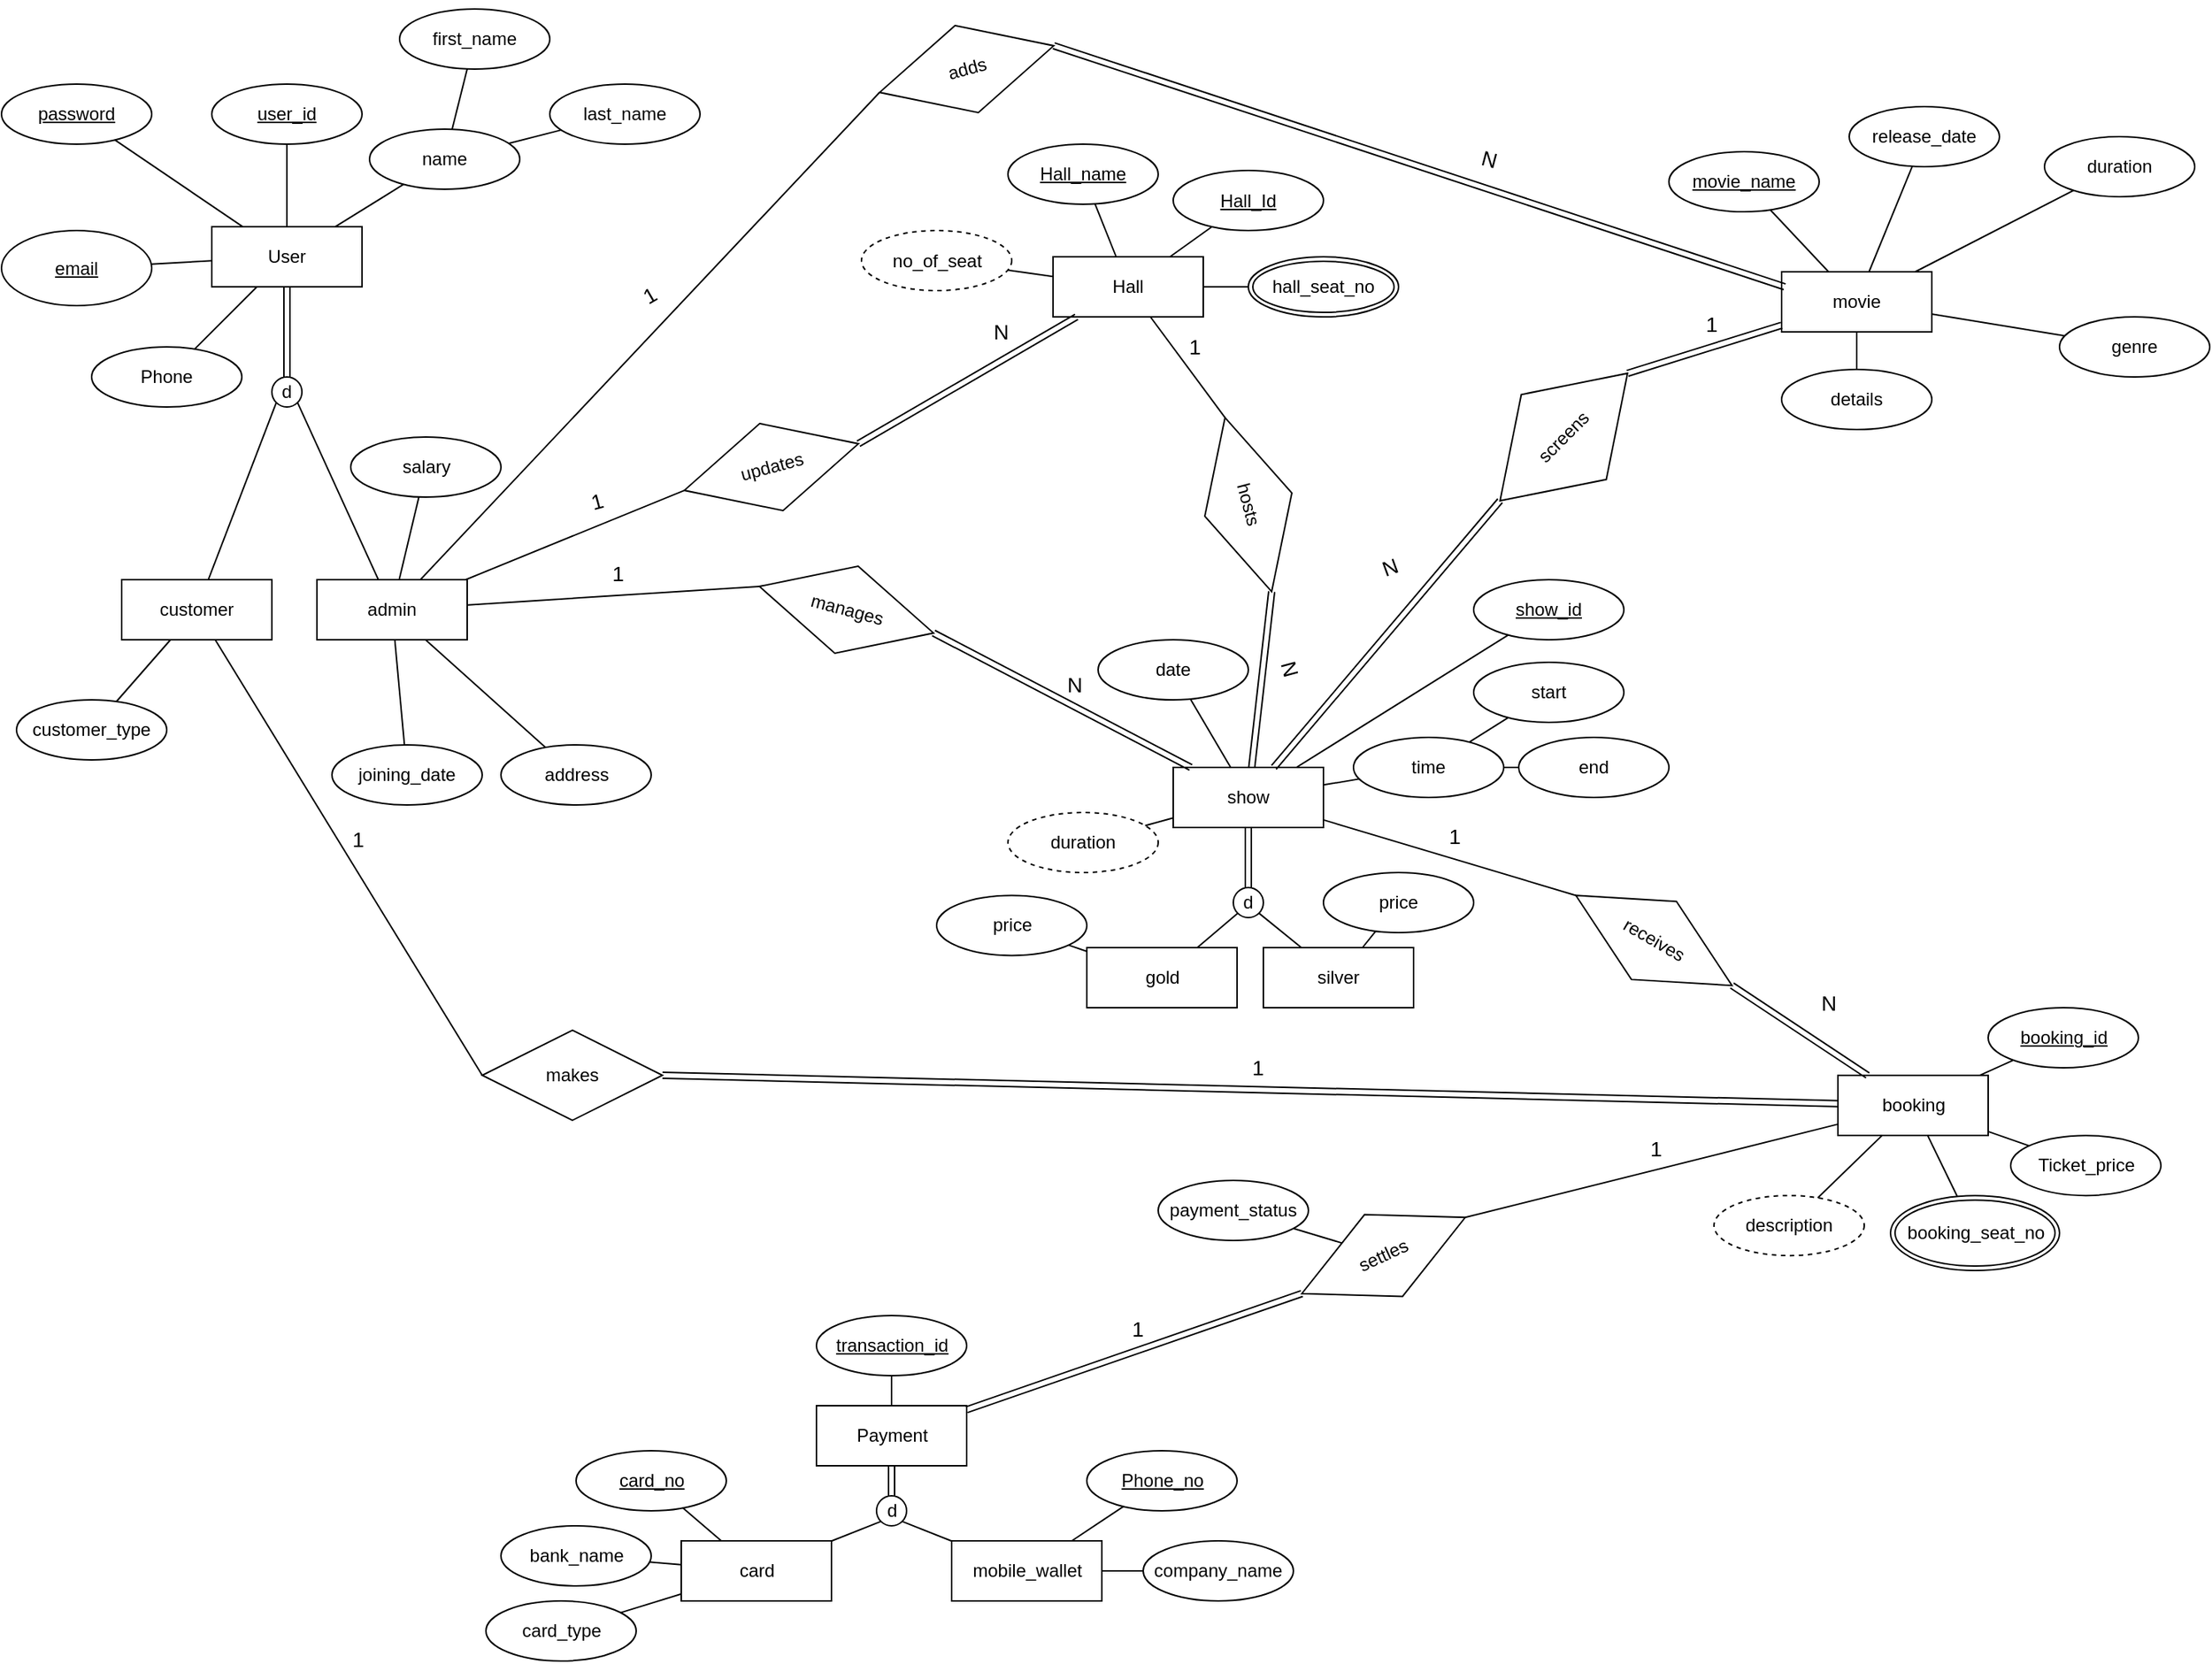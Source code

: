 <mxfile version="28.1.1">
  <diagram name="Page-1" id="II4_IXH8eUJkxMQNZ-H2">
    <mxGraphModel grid="1" page="1" gridSize="10" guides="1" tooltips="1" connect="1" arrows="1" fold="1" pageScale="1" pageWidth="850" pageHeight="1100" math="0" shadow="0">
      <root>
        <mxCell id="0" />
        <mxCell id="1" parent="0" />
        <mxCell id="0v5BYgATbwjIjrOFxE2R-17" style="rounded=0;orthogonalLoop=1;jettySize=auto;html=1;elbow=vertical;endArrow=none;endFill=0;" edge="1" parent="1" source="0v5BYgATbwjIjrOFxE2R-5" target="0v5BYgATbwjIjrOFxE2R-8">
          <mxGeometry relative="1" as="geometry">
            <mxPoint x="260" y="309.96" as="sourcePoint" />
            <mxPoint x="240" y="159.96" as="targetPoint" />
          </mxGeometry>
        </mxCell>
        <mxCell id="0v5BYgATbwjIjrOFxE2R-5" value="User" style="whiteSpace=wrap;html=1;align=center;" vertex="1" parent="1">
          <mxGeometry x="160" y="294.96" width="100" height="40" as="geometry" />
        </mxCell>
        <mxCell id="0v5BYgATbwjIjrOFxE2R-8" value="user_id" style="ellipse;whiteSpace=wrap;html=1;align=center;fontStyle=4;" vertex="1" parent="1">
          <mxGeometry x="160" y="199.96" width="100" height="40" as="geometry" />
        </mxCell>
        <mxCell id="0v5BYgATbwjIjrOFxE2R-9" value="name" style="ellipse;whiteSpace=wrap;html=1;align=center;" vertex="1" parent="1">
          <mxGeometry x="265" y="229.96" width="100" height="40" as="geometry" />
        </mxCell>
        <mxCell id="0v5BYgATbwjIjrOFxE2R-10" value="first_name" style="ellipse;whiteSpace=wrap;html=1;align=center;" vertex="1" parent="1">
          <mxGeometry x="285" y="149.96" width="100" height="40" as="geometry" />
        </mxCell>
        <mxCell id="0v5BYgATbwjIjrOFxE2R-12" value="last_name" style="ellipse;whiteSpace=wrap;html=1;align=center;" vertex="1" parent="1">
          <mxGeometry x="385" y="199.96" width="100" height="40" as="geometry" />
        </mxCell>
        <mxCell id="0v5BYgATbwjIjrOFxE2R-14" value="Phone" style="ellipse;whiteSpace=wrap;html=1;align=center;" vertex="1" parent="1">
          <mxGeometry x="80" y="375" width="100" height="40" as="geometry" />
        </mxCell>
        <mxCell id="0v5BYgATbwjIjrOFxE2R-15" value="password" style="ellipse;whiteSpace=wrap;html=1;align=center;fontStyle=4;" vertex="1" parent="1">
          <mxGeometry x="20" y="199.96" width="100" height="40" as="geometry" />
        </mxCell>
        <mxCell id="0v5BYgATbwjIjrOFxE2R-16" value="email" style="ellipse;whiteSpace=wrap;html=1;align=center;fontStyle=4;" vertex="1" parent="1">
          <mxGeometry x="20" y="297.5" width="100" height="50" as="geometry" />
        </mxCell>
        <mxCell id="0v5BYgATbwjIjrOFxE2R-21" style="rounded=0;orthogonalLoop=1;jettySize=auto;html=1;elbow=vertical;endArrow=none;endFill=0;" edge="1" parent="1" source="0v5BYgATbwjIjrOFxE2R-14" target="0v5BYgATbwjIjrOFxE2R-5">
          <mxGeometry relative="1" as="geometry">
            <mxPoint x="392" y="640" as="sourcePoint" />
            <mxPoint x="340" y="520" as="targetPoint" />
          </mxGeometry>
        </mxCell>
        <mxCell id="0v5BYgATbwjIjrOFxE2R-22" style="rounded=0;orthogonalLoop=1;jettySize=auto;html=1;elbow=vertical;endArrow=none;endFill=0;" edge="1" parent="1" source="0v5BYgATbwjIjrOFxE2R-5" target="0v5BYgATbwjIjrOFxE2R-9">
          <mxGeometry relative="1" as="geometry">
            <mxPoint x="270" y="319.96" as="sourcePoint" />
            <mxPoint x="218" y="199.96" as="targetPoint" />
          </mxGeometry>
        </mxCell>
        <mxCell id="0v5BYgATbwjIjrOFxE2R-24" style="rounded=0;orthogonalLoop=1;jettySize=auto;html=1;elbow=vertical;endArrow=none;endFill=0;" edge="1" parent="1" source="0v5BYgATbwjIjrOFxE2R-9" target="0v5BYgATbwjIjrOFxE2R-10">
          <mxGeometry relative="1" as="geometry">
            <mxPoint x="224" y="289.96" as="sourcePoint" />
            <mxPoint x="221" y="249.96" as="targetPoint" />
          </mxGeometry>
        </mxCell>
        <mxCell id="0v5BYgATbwjIjrOFxE2R-25" style="rounded=0;orthogonalLoop=1;jettySize=auto;html=1;elbow=vertical;endArrow=none;endFill=0;" edge="1" parent="1" source="0v5BYgATbwjIjrOFxE2R-9" target="0v5BYgATbwjIjrOFxE2R-12">
          <mxGeometry relative="1" as="geometry">
            <mxPoint x="370" y="249.96" as="sourcePoint" />
            <mxPoint x="358" y="179.96" as="targetPoint" />
          </mxGeometry>
        </mxCell>
        <mxCell id="0v5BYgATbwjIjrOFxE2R-26" style="rounded=0;orthogonalLoop=1;jettySize=auto;html=1;elbow=vertical;endArrow=none;endFill=0;" edge="1" parent="1" source="0v5BYgATbwjIjrOFxE2R-5" target="0v5BYgATbwjIjrOFxE2R-15">
          <mxGeometry relative="1" as="geometry">
            <mxPoint x="224" y="289.96" as="sourcePoint" />
            <mxPoint x="221" y="249.96" as="targetPoint" />
          </mxGeometry>
        </mxCell>
        <mxCell id="0v5BYgATbwjIjrOFxE2R-27" style="rounded=0;orthogonalLoop=1;jettySize=auto;html=1;elbow=vertical;endArrow=none;endFill=0;" edge="1" parent="1" source="0v5BYgATbwjIjrOFxE2R-5" target="0v5BYgATbwjIjrOFxE2R-16">
          <mxGeometry relative="1" as="geometry">
            <mxPoint x="193" y="289.96" as="sourcePoint" />
            <mxPoint x="100" y="314.96" as="targetPoint" />
          </mxGeometry>
        </mxCell>
        <mxCell id="0v5BYgATbwjIjrOFxE2R-28" value="" style="shape=link;html=1;rounded=0;" edge="1" parent="1" source="0v5BYgATbwjIjrOFxE2R-5" target="0v5BYgATbwjIjrOFxE2R-30">
          <mxGeometry width="100" relative="1" as="geometry">
            <mxPoint x="370" y="630" as="sourcePoint" />
            <mxPoint x="245" y="570" as="targetPoint" />
          </mxGeometry>
        </mxCell>
        <mxCell id="0v5BYgATbwjIjrOFxE2R-30" value="d" style="ellipse;whiteSpace=wrap;html=1;aspect=fixed;" vertex="1" parent="1">
          <mxGeometry x="200" y="395" width="20" height="20" as="geometry" />
        </mxCell>
        <mxCell id="0v5BYgATbwjIjrOFxE2R-31" value="admin" style="whiteSpace=wrap;html=1;align=center;" vertex="1" parent="1">
          <mxGeometry x="230" y="530" width="100" height="40" as="geometry" />
        </mxCell>
        <mxCell id="0v5BYgATbwjIjrOFxE2R-32" value="customer" style="whiteSpace=wrap;html=1;align=center;" vertex="1" parent="1">
          <mxGeometry x="100" y="530" width="100" height="40" as="geometry" />
        </mxCell>
        <mxCell id="0v5BYgATbwjIjrOFxE2R-37" style="rounded=0;orthogonalLoop=1;jettySize=auto;html=1;elbow=vertical;endArrow=none;endFill=0;entryX=0;entryY=1;entryDx=0;entryDy=0;" edge="1" parent="1" source="0v5BYgATbwjIjrOFxE2R-32" target="0v5BYgATbwjIjrOFxE2R-30">
          <mxGeometry relative="1" as="geometry">
            <mxPoint x="260.5" y="445" as="sourcePoint" />
            <mxPoint x="202.5" y="445" as="targetPoint" />
          </mxGeometry>
        </mxCell>
        <mxCell id="0v5BYgATbwjIjrOFxE2R-40" style="rounded=0;orthogonalLoop=1;jettySize=auto;html=1;elbow=vertical;endArrow=none;endFill=0;exitX=1;exitY=1;exitDx=0;exitDy=0;" edge="1" parent="1" source="0v5BYgATbwjIjrOFxE2R-30" target="0v5BYgATbwjIjrOFxE2R-31">
          <mxGeometry relative="1" as="geometry">
            <mxPoint x="360.5" y="304" as="sourcePoint" />
            <mxPoint x="395.5" y="296" as="targetPoint" />
          </mxGeometry>
        </mxCell>
        <mxCell id="0v5BYgATbwjIjrOFxE2R-50" style="rounded=0;orthogonalLoop=1;jettySize=auto;html=1;elbow=vertical;endArrow=none;endFill=0;" edge="1" parent="1" source="0v5BYgATbwjIjrOFxE2R-98" target="0v5BYgATbwjIjrOFxE2R-31">
          <mxGeometry relative="1" as="geometry">
            <mxPoint x="272.529" y="669.995" as="sourcePoint" />
            <mxPoint x="196.775" y="805.22" as="targetPoint" />
          </mxGeometry>
        </mxCell>
        <mxCell id="0v5BYgATbwjIjrOFxE2R-88" value="Hall" style="whiteSpace=wrap;html=1;align=center;" vertex="1" parent="1">
          <mxGeometry x="720" y="315" width="100" height="40" as="geometry" />
        </mxCell>
        <mxCell id="0v5BYgATbwjIjrOFxE2R-90" value="Hall_name" style="ellipse;whiteSpace=wrap;html=1;align=center;fontStyle=4;" vertex="1" parent="1">
          <mxGeometry x="690" y="239.96" width="100" height="40" as="geometry" />
        </mxCell>
        <mxCell id="0v5BYgATbwjIjrOFxE2R-94" style="rounded=0;orthogonalLoop=1;jettySize=auto;html=1;elbow=vertical;endArrow=none;endFill=0;" edge="1" parent="1" source="0v5BYgATbwjIjrOFxE2R-90" target="0v5BYgATbwjIjrOFxE2R-88">
          <mxGeometry relative="1" as="geometry">
            <mxPoint x="628.5" y="312" as="sourcePoint" />
            <mxPoint x="692.5" y="355" as="targetPoint" />
          </mxGeometry>
        </mxCell>
        <mxCell id="0v5BYgATbwjIjrOFxE2R-95" style="rounded=0;orthogonalLoop=1;jettySize=auto;html=1;elbow=vertical;endArrow=none;endFill=0;" edge="1" parent="1" source="AqsdqbYmz81iWgaVVn4U-1" target="0v5BYgATbwjIjrOFxE2R-88">
          <mxGeometry relative="1" as="geometry">
            <mxPoint x="683.579" y="314.805" as="sourcePoint" />
            <mxPoint x="692.5" y="355" as="targetPoint" />
          </mxGeometry>
        </mxCell>
        <mxCell id="0v5BYgATbwjIjrOFxE2R-98" value="salary" style="ellipse;whiteSpace=wrap;html=1;align=center;" vertex="1" parent="1">
          <mxGeometry x="252.5" y="435" width="100" height="40" as="geometry" />
        </mxCell>
        <mxCell id="0v5BYgATbwjIjrOFxE2R-101" value="address" style="ellipse;whiteSpace=wrap;html=1;align=center;" vertex="1" parent="1">
          <mxGeometry x="352.5" y="640" width="100" height="40" as="geometry" />
        </mxCell>
        <mxCell id="0v5BYgATbwjIjrOFxE2R-102" style="rounded=0;orthogonalLoop=1;jettySize=auto;html=1;elbow=vertical;endArrow=none;endFill=0;" edge="1" parent="1" source="0v5BYgATbwjIjrOFxE2R-101" target="0v5BYgATbwjIjrOFxE2R-31">
          <mxGeometry relative="1" as="geometry">
            <mxPoint x="329" y="706.22" as="sourcePoint" />
            <mxPoint x="315" y="711.22" as="targetPoint" />
          </mxGeometry>
        </mxCell>
        <mxCell id="0v5BYgATbwjIjrOFxE2R-103" value="joining_date" style="ellipse;whiteSpace=wrap;html=1;align=center;" vertex="1" parent="1">
          <mxGeometry x="240" y="640" width="100" height="40" as="geometry" />
        </mxCell>
        <mxCell id="0v5BYgATbwjIjrOFxE2R-104" style="rounded=0;orthogonalLoop=1;jettySize=auto;html=1;elbow=vertical;endArrow=none;endFill=0;" edge="1" parent="1" source="0v5BYgATbwjIjrOFxE2R-103" target="0v5BYgATbwjIjrOFxE2R-31">
          <mxGeometry relative="1" as="geometry">
            <mxPoint x="347" y="745.22" as="sourcePoint" />
            <mxPoint x="315" y="737.22" as="targetPoint" />
          </mxGeometry>
        </mxCell>
        <mxCell id="QvK3bpYZLEqpwQSzRRga-1" value="movie" style="whiteSpace=wrap;html=1;align=center;" vertex="1" parent="1">
          <mxGeometry x="1205" y="325" width="100" height="40" as="geometry" />
        </mxCell>
        <mxCell id="QvK3bpYZLEqpwQSzRRga-3" value="movie_name" style="ellipse;whiteSpace=wrap;html=1;align=center;fontStyle=4;" vertex="1" parent="1">
          <mxGeometry x="1130" y="245" width="100" height="40" as="geometry" />
        </mxCell>
        <mxCell id="QvK3bpYZLEqpwQSzRRga-4" value="genre" style="ellipse;whiteSpace=wrap;html=1;align=center;" vertex="1" parent="1">
          <mxGeometry x="1390" y="355" width="100" height="40" as="geometry" />
        </mxCell>
        <mxCell id="QvK3bpYZLEqpwQSzRRga-5" value="release_date" style="ellipse;whiteSpace=wrap;html=1;align=center;" vertex="1" parent="1">
          <mxGeometry x="1250" y="215" width="100" height="40" as="geometry" />
        </mxCell>
        <mxCell id="QvK3bpYZLEqpwQSzRRga-6" value="details" style="ellipse;whiteSpace=wrap;html=1;align=center;" vertex="1" parent="1">
          <mxGeometry x="1205" y="390" width="100" height="40" as="geometry" />
        </mxCell>
        <mxCell id="QvK3bpYZLEqpwQSzRRga-7" value="duration" style="ellipse;whiteSpace=wrap;html=1;align=center;" vertex="1" parent="1">
          <mxGeometry x="1380" y="235" width="100" height="40" as="geometry" />
        </mxCell>
        <mxCell id="QvK3bpYZLEqpwQSzRRga-8" style="rounded=0;orthogonalLoop=1;jettySize=auto;html=1;elbow=vertical;endArrow=none;endFill=0;" edge="1" parent="1" source="QvK3bpYZLEqpwQSzRRga-5" target="QvK3bpYZLEqpwQSzRRga-1">
          <mxGeometry relative="1" as="geometry">
            <mxPoint x="1419" y="39" as="sourcePoint" />
            <mxPoint x="1463" y="15" as="targetPoint" />
          </mxGeometry>
        </mxCell>
        <mxCell id="QvK3bpYZLEqpwQSzRRga-9" style="rounded=0;orthogonalLoop=1;jettySize=auto;html=1;elbow=vertical;endArrow=none;endFill=0;" edge="1" parent="1" source="QvK3bpYZLEqpwQSzRRga-7" target="QvK3bpYZLEqpwQSzRRga-1">
          <mxGeometry relative="1" as="geometry">
            <mxPoint x="1310" y="265" as="sourcePoint" />
            <mxPoint x="1310" y="325" as="targetPoint" />
          </mxGeometry>
        </mxCell>
        <mxCell id="QvK3bpYZLEqpwQSzRRga-10" style="rounded=0;orthogonalLoop=1;jettySize=auto;html=1;elbow=vertical;endArrow=none;endFill=0;" edge="1" parent="1" source="QvK3bpYZLEqpwQSzRRga-3" target="QvK3bpYZLEqpwQSzRRga-1">
          <mxGeometry relative="1" as="geometry">
            <mxPoint x="1310" y="265" as="sourcePoint" />
            <mxPoint x="1300" y="325" as="targetPoint" />
          </mxGeometry>
        </mxCell>
        <mxCell id="QvK3bpYZLEqpwQSzRRga-11" style="rounded=0;orthogonalLoop=1;jettySize=auto;html=1;elbow=vertical;endArrow=none;endFill=0;" edge="1" parent="1" source="QvK3bpYZLEqpwQSzRRga-6" target="QvK3bpYZLEqpwQSzRRga-1">
          <mxGeometry relative="1" as="geometry">
            <mxPoint x="1310" y="265" as="sourcePoint" />
            <mxPoint x="1310" y="315" as="targetPoint" />
          </mxGeometry>
        </mxCell>
        <mxCell id="QvK3bpYZLEqpwQSzRRga-12" style="rounded=0;orthogonalLoop=1;jettySize=auto;html=1;elbow=vertical;endArrow=none;endFill=0;" edge="1" parent="1" source="QvK3bpYZLEqpwQSzRRga-4" target="QvK3bpYZLEqpwQSzRRga-1">
          <mxGeometry relative="1" as="geometry">
            <mxPoint x="1310" y="265" as="sourcePoint" />
            <mxPoint x="1330" y="325" as="targetPoint" />
          </mxGeometry>
        </mxCell>
        <mxCell id="QvK3bpYZLEqpwQSzRRga-13" value="show" style="whiteSpace=wrap;html=1;align=center;" vertex="1" parent="1">
          <mxGeometry x="800" y="655" width="100" height="40" as="geometry" />
        </mxCell>
        <mxCell id="QvK3bpYZLEqpwQSzRRga-14" value="show_id" style="ellipse;whiteSpace=wrap;html=1;align=center;fontStyle=4;" vertex="1" parent="1">
          <mxGeometry x="1000" y="530" width="100" height="40" as="geometry" />
        </mxCell>
        <mxCell id="QvK3bpYZLEqpwQSzRRga-16" value="date" style="ellipse;whiteSpace=wrap;html=1;align=center;" vertex="1" parent="1">
          <mxGeometry x="750" y="570" width="100" height="40" as="geometry" />
        </mxCell>
        <mxCell id="QvK3bpYZLEqpwQSzRRga-17" value="time" style="ellipse;whiteSpace=wrap;html=1;align=center;" vertex="1" parent="1">
          <mxGeometry x="920" y="635" width="100" height="40" as="geometry" />
        </mxCell>
        <mxCell id="QvK3bpYZLEqpwQSzRRga-18" value="end" style="ellipse;whiteSpace=wrap;html=1;align=center;" vertex="1" parent="1">
          <mxGeometry x="1030" y="635" width="100" height="40" as="geometry" />
        </mxCell>
        <mxCell id="QvK3bpYZLEqpwQSzRRga-19" value="start" style="ellipse;whiteSpace=wrap;html=1;align=center;" vertex="1" parent="1">
          <mxGeometry x="1000" y="585" width="100" height="40" as="geometry" />
        </mxCell>
        <mxCell id="QvK3bpYZLEqpwQSzRRga-21" value="duration" style="ellipse;whiteSpace=wrap;html=1;align=center;dashed=1;" vertex="1" parent="1">
          <mxGeometry x="690" y="685" width="100" height="40" as="geometry" />
        </mxCell>
        <mxCell id="QvK3bpYZLEqpwQSzRRga-22" value="d" style="ellipse;whiteSpace=wrap;html=1;aspect=fixed;" vertex="1" parent="1">
          <mxGeometry x="840" y="735" width="20" height="20" as="geometry" />
        </mxCell>
        <mxCell id="QvK3bpYZLEqpwQSzRRga-23" value="" style="shape=link;html=1;rounded=0;width=4;" edge="1" parent="1" source="QvK3bpYZLEqpwQSzRRga-13" target="QvK3bpYZLEqpwQSzRRga-22">
          <mxGeometry width="100" relative="1" as="geometry">
            <mxPoint x="305" y="315" as="sourcePoint" />
            <mxPoint x="305" y="365" as="targetPoint" />
          </mxGeometry>
        </mxCell>
        <mxCell id="QvK3bpYZLEqpwQSzRRga-24" value="gold" style="whiteSpace=wrap;html=1;align=center;" vertex="1" parent="1">
          <mxGeometry x="742.5" y="775" width="100" height="40" as="geometry" />
        </mxCell>
        <mxCell id="QvK3bpYZLEqpwQSzRRga-25" value="silver" style="whiteSpace=wrap;html=1;align=center;" vertex="1" parent="1">
          <mxGeometry x="860" y="775" width="100" height="40" as="geometry" />
        </mxCell>
        <mxCell id="QvK3bpYZLEqpwQSzRRga-26" style="rounded=0;orthogonalLoop=1;jettySize=auto;html=1;elbow=vertical;endArrow=none;endFill=0;" edge="1" parent="1" source="QvK3bpYZLEqpwQSzRRga-13" target="QvK3bpYZLEqpwQSzRRga-14">
          <mxGeometry relative="1" as="geometry">
            <mxPoint x="1400" y="355" as="sourcePoint" />
            <mxPoint x="1400" y="410" as="targetPoint" />
          </mxGeometry>
        </mxCell>
        <mxCell id="QvK3bpYZLEqpwQSzRRga-27" style="rounded=0;orthogonalLoop=1;jettySize=auto;html=1;elbow=vertical;endArrow=none;endFill=0;" edge="1" parent="1" source="QvK3bpYZLEqpwQSzRRga-13" target="QvK3bpYZLEqpwQSzRRga-21">
          <mxGeometry relative="1" as="geometry">
            <mxPoint x="840" y="675" as="sourcePoint" />
            <mxPoint x="793" y="633" as="targetPoint" />
          </mxGeometry>
        </mxCell>
        <mxCell id="QvK3bpYZLEqpwQSzRRga-28" style="rounded=0;orthogonalLoop=1;jettySize=auto;html=1;elbow=vertical;endArrow=none;endFill=0;" edge="1" parent="1" source="QvK3bpYZLEqpwQSzRRga-13" target="QvK3bpYZLEqpwQSzRRga-16">
          <mxGeometry relative="1" as="geometry">
            <mxPoint x="810" y="685" as="sourcePoint" />
            <mxPoint x="760" y="685" as="targetPoint" />
          </mxGeometry>
        </mxCell>
        <mxCell id="QvK3bpYZLEqpwQSzRRga-29" style="rounded=0;orthogonalLoop=1;jettySize=auto;html=1;elbow=vertical;endArrow=none;endFill=0;" edge="1" parent="1" source="QvK3bpYZLEqpwQSzRRga-13" target="QvK3bpYZLEqpwQSzRRga-17">
          <mxGeometry relative="1" as="geometry">
            <mxPoint x="850" y="675" as="sourcePoint" />
            <mxPoint x="760" y="685" as="targetPoint" />
          </mxGeometry>
        </mxCell>
        <mxCell id="QvK3bpYZLEqpwQSzRRga-30" style="rounded=0;orthogonalLoop=1;jettySize=auto;html=1;elbow=vertical;endArrow=none;endFill=0;" edge="1" parent="1" source="QvK3bpYZLEqpwQSzRRga-17" target="QvK3bpYZLEqpwQSzRRga-19">
          <mxGeometry relative="1" as="geometry">
            <mxPoint x="990" y="625" as="sourcePoint" />
            <mxPoint x="972" y="648" as="targetPoint" />
          </mxGeometry>
        </mxCell>
        <mxCell id="QvK3bpYZLEqpwQSzRRga-31" style="rounded=0;orthogonalLoop=1;jettySize=auto;html=1;elbow=vertical;endArrow=none;endFill=0;" edge="1" parent="1" source="QvK3bpYZLEqpwQSzRRga-17" target="QvK3bpYZLEqpwQSzRRga-18">
          <mxGeometry relative="1" as="geometry">
            <mxPoint x="1036" y="618" as="sourcePoint" />
            <mxPoint x="1074" y="592" as="targetPoint" />
          </mxGeometry>
        </mxCell>
        <mxCell id="QvK3bpYZLEqpwQSzRRga-32" style="rounded=0;orthogonalLoop=1;jettySize=auto;html=1;elbow=vertical;endArrow=none;endFill=0;entryX=1;entryY=1;entryDx=0;entryDy=0;" edge="1" parent="1" source="QvK3bpYZLEqpwQSzRRga-25" target="QvK3bpYZLEqpwQSzRRga-22">
          <mxGeometry relative="1" as="geometry">
            <mxPoint x="1047" y="648" as="sourcePoint" />
            <mxPoint x="1083" y="662" as="targetPoint" />
          </mxGeometry>
        </mxCell>
        <mxCell id="QvK3bpYZLEqpwQSzRRga-33" style="rounded=0;orthogonalLoop=1;jettySize=auto;html=1;elbow=vertical;endArrow=none;endFill=0;exitX=0;exitY=1;exitDx=0;exitDy=0;" edge="1" parent="1" source="QvK3bpYZLEqpwQSzRRga-22" target="QvK3bpYZLEqpwQSzRRga-24">
          <mxGeometry relative="1" as="geometry">
            <mxPoint x="895" y="785" as="sourcePoint" />
            <mxPoint x="867" y="762" as="targetPoint" />
          </mxGeometry>
        </mxCell>
        <mxCell id="QvK3bpYZLEqpwQSzRRga-34" value="Payment" style="whiteSpace=wrap;html=1;align=center;" vertex="1" parent="1">
          <mxGeometry x="562.5" y="1080" width="100" height="40" as="geometry" />
        </mxCell>
        <mxCell id="QvK3bpYZLEqpwQSzRRga-35" value="price" style="ellipse;whiteSpace=wrap;html=1;align=center;" vertex="1" parent="1">
          <mxGeometry x="642.5" y="740.22" width="100" height="40" as="geometry" />
        </mxCell>
        <mxCell id="QvK3bpYZLEqpwQSzRRga-36" value="price" style="ellipse;whiteSpace=wrap;html=1;align=center;" vertex="1" parent="1">
          <mxGeometry x="900" y="725" width="100" height="40" as="geometry" />
        </mxCell>
        <mxCell id="QvK3bpYZLEqpwQSzRRga-37" style="rounded=0;orthogonalLoop=1;jettySize=auto;html=1;elbow=vertical;endArrow=none;endFill=0;" edge="1" parent="1" source="QvK3bpYZLEqpwQSzRRga-24" target="QvK3bpYZLEqpwQSzRRga-35">
          <mxGeometry relative="1" as="geometry">
            <mxPoint x="853" y="762" as="sourcePoint" />
            <mxPoint x="825" y="785" as="targetPoint" />
          </mxGeometry>
        </mxCell>
        <mxCell id="QvK3bpYZLEqpwQSzRRga-38" style="rounded=0;orthogonalLoop=1;jettySize=auto;html=1;elbow=vertical;endArrow=none;endFill=0;" edge="1" parent="1" source="QvK3bpYZLEqpwQSzRRga-25" target="QvK3bpYZLEqpwQSzRRga-36">
          <mxGeometry relative="1" as="geometry">
            <mxPoint x="910" y="668" as="sourcePoint" />
            <mxPoint x="972" y="648" as="targetPoint" />
          </mxGeometry>
        </mxCell>
        <mxCell id="QvK3bpYZLEqpwQSzRRga-40" value="transaction_id" style="ellipse;whiteSpace=wrap;html=1;align=center;fontStyle=4;" vertex="1" parent="1">
          <mxGeometry x="562.5" y="1020" width="100" height="40" as="geometry" />
        </mxCell>
        <mxCell id="QvK3bpYZLEqpwQSzRRga-41" style="rounded=0;orthogonalLoop=1;jettySize=auto;html=1;elbow=vertical;endArrow=none;endFill=0;" edge="1" parent="1" source="QvK3bpYZLEqpwQSzRRga-40" target="QvK3bpYZLEqpwQSzRRga-34">
          <mxGeometry relative="1" as="geometry">
            <mxPoint x="189.5" y="1210" as="sourcePoint" />
            <mxPoint x="218.5" y="1188" as="targetPoint" />
          </mxGeometry>
        </mxCell>
        <mxCell id="QvK3bpYZLEqpwQSzRRga-42" value="card" style="whiteSpace=wrap;html=1;align=center;" vertex="1" parent="1">
          <mxGeometry x="472.5" y="1170" width="100" height="40" as="geometry" />
        </mxCell>
        <mxCell id="QvK3bpYZLEqpwQSzRRga-43" value="d" style="ellipse;whiteSpace=wrap;html=1;aspect=fixed;" vertex="1" parent="1">
          <mxGeometry x="602.5" y="1140" width="20" height="20" as="geometry" />
        </mxCell>
        <mxCell id="QvK3bpYZLEqpwQSzRRga-44" value="" style="shape=link;html=1;rounded=0;width=4;" edge="1" parent="1" target="QvK3bpYZLEqpwQSzRRga-34">
          <mxGeometry width="100" relative="1" as="geometry">
            <mxPoint x="612.5" y="1140" as="sourcePoint" />
            <mxPoint x="102.5" y="1170" as="targetPoint" />
          </mxGeometry>
        </mxCell>
        <mxCell id="QvK3bpYZLEqpwQSzRRga-46" value="mobile_wallet" style="whiteSpace=wrap;html=1;align=center;" vertex="1" parent="1">
          <mxGeometry x="652.5" y="1170" width="100" height="40" as="geometry" />
        </mxCell>
        <mxCell id="QvK3bpYZLEqpwQSzRRga-47" style="rounded=0;orthogonalLoop=1;jettySize=auto;html=1;elbow=vertical;endArrow=none;endFill=0;entryX=0;entryY=1;entryDx=0;entryDy=0;" edge="1" parent="1" source="QvK3bpYZLEqpwQSzRRga-42" target="QvK3bpYZLEqpwQSzRRga-43">
          <mxGeometry relative="1" as="geometry">
            <mxPoint x="561.5" y="1049" as="sourcePoint" />
            <mxPoint x="602.5" y="1090" as="targetPoint" />
          </mxGeometry>
        </mxCell>
        <mxCell id="QvK3bpYZLEqpwQSzRRga-48" style="rounded=0;orthogonalLoop=1;jettySize=auto;html=1;elbow=vertical;endArrow=none;endFill=0;entryX=1;entryY=1;entryDx=0;entryDy=0;" edge="1" parent="1" source="QvK3bpYZLEqpwQSzRRga-46" target="QvK3bpYZLEqpwQSzRRga-43">
          <mxGeometry relative="1" as="geometry">
            <mxPoint x="561.5" y="1049" as="sourcePoint" />
            <mxPoint x="602.5" y="1090" as="targetPoint" />
          </mxGeometry>
        </mxCell>
        <mxCell id="QvK3bpYZLEqpwQSzRRga-55" value="card_no" style="ellipse;whiteSpace=wrap;html=1;align=center;fontStyle=4;" vertex="1" parent="1">
          <mxGeometry x="402.5" y="1110" width="100" height="40" as="geometry" />
        </mxCell>
        <mxCell id="QvK3bpYZLEqpwQSzRRga-56" value="&lt;u&gt;Phone_no&lt;/u&gt;" style="ellipse;whiteSpace=wrap;html=1;align=center;" vertex="1" parent="1">
          <mxGeometry x="742.5" y="1110" width="100" height="40" as="geometry" />
        </mxCell>
        <mxCell id="QvK3bpYZLEqpwQSzRRga-57" value="company_name" style="ellipse;whiteSpace=wrap;html=1;align=center;" vertex="1" parent="1">
          <mxGeometry x="780" y="1170" width="100" height="40" as="geometry" />
        </mxCell>
        <mxCell id="QvK3bpYZLEqpwQSzRRga-58" value="bank_name" style="ellipse;whiteSpace=wrap;html=1;align=center;" vertex="1" parent="1">
          <mxGeometry x="352.5" y="1160" width="100" height="40" as="geometry" />
        </mxCell>
        <mxCell id="QvK3bpYZLEqpwQSzRRga-59" value="card_type" style="ellipse;whiteSpace=wrap;html=1;align=center;" vertex="1" parent="1">
          <mxGeometry x="342.5" y="1210" width="100" height="40" as="geometry" />
        </mxCell>
        <mxCell id="QvK3bpYZLEqpwQSzRRga-60" style="rounded=0;orthogonalLoop=1;jettySize=auto;html=1;elbow=vertical;endArrow=none;endFill=0;" edge="1" parent="1" source="QvK3bpYZLEqpwQSzRRga-42" target="QvK3bpYZLEqpwQSzRRga-55">
          <mxGeometry relative="1" as="geometry">
            <mxPoint x="573.5" y="1280" as="sourcePoint" />
            <mxPoint x="539.5" y="1257" as="targetPoint" />
          </mxGeometry>
        </mxCell>
        <mxCell id="QvK3bpYZLEqpwQSzRRga-61" style="rounded=0;orthogonalLoop=1;jettySize=auto;html=1;elbow=vertical;endArrow=none;endFill=0;" edge="1" parent="1" source="QvK3bpYZLEqpwQSzRRga-42" target="QvK3bpYZLEqpwQSzRRga-58">
          <mxGeometry relative="1" as="geometry">
            <mxPoint x="509.5" y="1180" as="sourcePoint" />
            <mxPoint x="483.5" y="1158" as="targetPoint" />
          </mxGeometry>
        </mxCell>
        <mxCell id="QvK3bpYZLEqpwQSzRRga-62" style="rounded=0;orthogonalLoop=1;jettySize=auto;html=1;elbow=vertical;endArrow=none;endFill=0;" edge="1" parent="1" source="QvK3bpYZLEqpwQSzRRga-42" target="QvK3bpYZLEqpwQSzRRga-59">
          <mxGeometry relative="1" as="geometry">
            <mxPoint x="482.5" y="1196" as="sourcePoint" />
            <mxPoint x="461.5" y="1194" as="targetPoint" />
          </mxGeometry>
        </mxCell>
        <mxCell id="QvK3bpYZLEqpwQSzRRga-64" style="rounded=0;orthogonalLoop=1;jettySize=auto;html=1;elbow=vertical;endArrow=none;endFill=0;" edge="1" parent="1" source="QvK3bpYZLEqpwQSzRRga-46" target="QvK3bpYZLEqpwQSzRRga-56">
          <mxGeometry relative="1" as="geometry">
            <mxPoint x="662.5" y="1180" as="sourcePoint" />
            <mxPoint x="629.5" y="1167" as="targetPoint" />
          </mxGeometry>
        </mxCell>
        <mxCell id="QvK3bpYZLEqpwQSzRRga-65" style="rounded=0;orthogonalLoop=1;jettySize=auto;html=1;elbow=vertical;endArrow=none;endFill=0;" edge="1" parent="1" source="QvK3bpYZLEqpwQSzRRga-46" target="QvK3bpYZLEqpwQSzRRga-57">
          <mxGeometry relative="1" as="geometry">
            <mxPoint x="749.5" y="1180" as="sourcePoint" />
            <mxPoint x="794.5" y="1156" as="targetPoint" />
          </mxGeometry>
        </mxCell>
        <mxCell id="QvK3bpYZLEqpwQSzRRga-67" value="booking" style="whiteSpace=wrap;html=1;align=center;" vertex="1" parent="1">
          <mxGeometry x="1242.5" y="860.07" width="100" height="40" as="geometry" />
        </mxCell>
        <mxCell id="QvK3bpYZLEqpwQSzRRga-68" value="booking_id" style="ellipse;whiteSpace=wrap;html=1;align=center;fontStyle=4;" vertex="1" parent="1">
          <mxGeometry x="1342.5" y="815.0" width="100" height="40" as="geometry" />
        </mxCell>
        <mxCell id="QvK3bpYZLEqpwQSzRRga-70" value="Ticket_price" style="ellipse;whiteSpace=wrap;html=1;align=center;" vertex="1" parent="1">
          <mxGeometry x="1357.5" y="900.07" width="100" height="40" as="geometry" />
        </mxCell>
        <mxCell id="QvK3bpYZLEqpwQSzRRga-72" value="description" style="ellipse;whiteSpace=wrap;html=1;align=center;dashed=1;" vertex="1" parent="1">
          <mxGeometry x="1160" y="940.07" width="100" height="40" as="geometry" />
        </mxCell>
        <mxCell id="QvK3bpYZLEqpwQSzRRga-73" style="rounded=0;orthogonalLoop=1;jettySize=auto;html=1;elbow=vertical;endArrow=none;endFill=0;" edge="1" parent="1" source="QvK3bpYZLEqpwQSzRRga-67" target="QvK3bpYZLEqpwQSzRRga-72">
          <mxGeometry relative="1" as="geometry">
            <mxPoint x="1849.5" y="641.07" as="sourcePoint" />
            <mxPoint x="1815.5" y="665.07" as="targetPoint" />
          </mxGeometry>
        </mxCell>
        <mxCell id="QvK3bpYZLEqpwQSzRRga-74" style="rounded=0;orthogonalLoop=1;jettySize=auto;html=1;elbow=vertical;endArrow=none;endFill=0;" edge="1" parent="1" source="QvK3bpYZLEqpwQSzRRga-67" target="QvK3bpYZLEqpwQSzRRga-68">
          <mxGeometry relative="1" as="geometry">
            <mxPoint x="1262.5" y="880.07" as="sourcePoint" />
            <mxPoint x="1213.5" y="856.07" as="targetPoint" />
          </mxGeometry>
        </mxCell>
        <mxCell id="QvK3bpYZLEqpwQSzRRga-75" style="rounded=0;orthogonalLoop=1;jettySize=auto;html=1;elbow=vertical;endArrow=none;endFill=0;" edge="1" parent="1" source="QvK3bpYZLEqpwQSzRRga-67" target="QvK3bpYZLEqpwQSzRRga-70">
          <mxGeometry relative="1" as="geometry">
            <mxPoint x="1262.5" y="880.07" as="sourcePoint" />
            <mxPoint x="1213.5" y="856.07" as="targetPoint" />
          </mxGeometry>
        </mxCell>
        <mxCell id="QvK3bpYZLEqpwQSzRRga-76" value="booking_seat_no" style="ellipse;shape=doubleEllipse;margin=3;whiteSpace=wrap;html=1;align=center;" vertex="1" parent="1">
          <mxGeometry x="1277.5" y="940.07" width="112.5" height="49.93" as="geometry" />
        </mxCell>
        <mxCell id="QvK3bpYZLEqpwQSzRRga-77" style="rounded=0;orthogonalLoop=1;jettySize=auto;html=1;elbow=vertical;endArrow=none;endFill=0;" edge="1" parent="1" source="QvK3bpYZLEqpwQSzRRga-67" target="QvK3bpYZLEqpwQSzRRga-76">
          <mxGeometry relative="1" as="geometry">
            <mxPoint x="1342.5" y="880.07" as="sourcePoint" />
            <mxPoint x="1391.5" y="856.07" as="targetPoint" />
          </mxGeometry>
        </mxCell>
        <mxCell id="mSWgtCPHPHlNYcxo36IA-21" value="" style="html=1;rounded=0;entryX=0;entryY=0.5;entryDx=0;entryDy=0;endArrow=none;endFill=0;" edge="1" parent="1" source="0v5BYgATbwjIjrOFxE2R-31" target="d7ewJkxzptBL8_109A1J-2">
          <mxGeometry width="100" relative="1" as="geometry">
            <mxPoint x="670" y="680" as="sourcePoint" />
            <mxPoint x="533.368" y="537.87" as="targetPoint" />
          </mxGeometry>
        </mxCell>
        <mxCell id="mSWgtCPHPHlNYcxo36IA-22" value="1" style="edgeLabel;html=1;align=center;verticalAlign=middle;resizable=0;points=[];fontSize=14;" connectable="0" vertex="1" parent="mSWgtCPHPHlNYcxo36IA-21">
          <mxGeometry x="0.007" y="3" relative="1" as="geometry">
            <mxPoint x="2" y="-12" as="offset" />
          </mxGeometry>
        </mxCell>
        <mxCell id="mSWgtCPHPHlNYcxo36IA-23" value="" style="shape=link;html=1;rounded=0;exitX=1;exitY=0.5;exitDx=0;exitDy=0;" edge="1" parent="1" source="d7ewJkxzptBL8_109A1J-2" target="QvK3bpYZLEqpwQSzRRga-13">
          <mxGeometry width="100" relative="1" as="geometry">
            <mxPoint x="637.292" y="597.87" as="sourcePoint" />
            <mxPoint x="588" y="505" as="targetPoint" />
          </mxGeometry>
        </mxCell>
        <mxCell id="mSWgtCPHPHlNYcxo36IA-24" value="N" style="edgeLabel;html=1;align=center;verticalAlign=middle;resizable=0;points=[];fontSize=14;" connectable="0" vertex="1" parent="mSWgtCPHPHlNYcxo36IA-23">
          <mxGeometry x="0.007" y="3" relative="1" as="geometry">
            <mxPoint x="5" y="-8" as="offset" />
          </mxGeometry>
        </mxCell>
        <mxCell id="mSWgtCPHPHlNYcxo36IA-28" value="screens" style="shape=rhombus;perimeter=rhombusPerimeter;whiteSpace=wrap;html=1;align=center;rotation=-45;" vertex="1" parent="1">
          <mxGeometry x="1000" y="395" width="120" height="80" as="geometry" />
        </mxCell>
        <mxCell id="mSWgtCPHPHlNYcxo36IA-29" value="" style="shape=link;html=1;rounded=0;exitX=1;exitY=0.5;exitDx=0;exitDy=0;" edge="1" parent="1" source="mSWgtCPHPHlNYcxo36IA-28" target="QvK3bpYZLEqpwQSzRRga-1">
          <mxGeometry width="100" relative="1" as="geometry">
            <mxPoint x="1169.496" y="417.144" as="sourcePoint" />
            <mxPoint x="795" y="607" as="targetPoint" />
          </mxGeometry>
        </mxCell>
        <mxCell id="mSWgtCPHPHlNYcxo36IA-30" value="1" style="edgeLabel;html=1;align=center;verticalAlign=middle;resizable=0;points=[];fontSize=14;" connectable="0" vertex="1" parent="mSWgtCPHPHlNYcxo36IA-29">
          <mxGeometry x="0.007" y="3" relative="1" as="geometry">
            <mxPoint x="5" y="-14" as="offset" />
          </mxGeometry>
        </mxCell>
        <mxCell id="mSWgtCPHPHlNYcxo36IA-31" value="" style="shape=link;html=1;rounded=0;entryX=0;entryY=0.5;entryDx=0;entryDy=0;" edge="1" parent="1" source="QvK3bpYZLEqpwQSzRRga-13" target="mSWgtCPHPHlNYcxo36IA-28">
          <mxGeometry width="100" relative="1" as="geometry">
            <mxPoint x="1158" y="464" as="sourcePoint" />
            <mxPoint x="1275" y="419" as="targetPoint" />
          </mxGeometry>
        </mxCell>
        <mxCell id="mSWgtCPHPHlNYcxo36IA-32" value="N" style="edgeLabel;html=1;align=center;verticalAlign=middle;resizable=0;points=[];fontSize=14;rotation=-20;" connectable="0" vertex="1" parent="mSWgtCPHPHlNYcxo36IA-31">
          <mxGeometry x="0.007" y="3" relative="1" as="geometry">
            <mxPoint x="3" y="-42" as="offset" />
          </mxGeometry>
        </mxCell>
        <mxCell id="mBSyl6_AOJQAUt9kksNe-3" value="hosts" style="shape=rhombus;perimeter=rhombusPerimeter;whiteSpace=wrap;html=1;align=center;rotation=75;" vertex="1" parent="1">
          <mxGeometry x="790" y="450" width="120" height="60" as="geometry" />
        </mxCell>
        <mxCell id="mBSyl6_AOJQAUt9kksNe-4" value="" style="html=1;rounded=0;entryX=0;entryY=0.5;entryDx=0;entryDy=0;endArrow=none;endFill=0;" edge="1" parent="1" source="0v5BYgATbwjIjrOFxE2R-88" target="mBSyl6_AOJQAUt9kksNe-3">
          <mxGeometry width="100" relative="1" as="geometry">
            <mxPoint x="347.5" y="682" as="sourcePoint" />
            <mxPoint x="807.143" y="460.622" as="targetPoint" />
          </mxGeometry>
        </mxCell>
        <mxCell id="mBSyl6_AOJQAUt9kksNe-5" value="1" style="edgeLabel;html=1;align=center;verticalAlign=middle;resizable=0;points=[];fontSize=14;" connectable="0" vertex="1" parent="mBSyl6_AOJQAUt9kksNe-4">
          <mxGeometry x="0.007" y="3" relative="1" as="geometry">
            <mxPoint x="2" y="-12" as="offset" />
          </mxGeometry>
        </mxCell>
        <mxCell id="mBSyl6_AOJQAUt9kksNe-6" value="" style="shape=link;html=1;rounded=0;exitX=1;exitY=0.5;exitDx=0;exitDy=0;" edge="1" parent="1" source="mBSyl6_AOJQAUt9kksNe-3" target="QvK3bpYZLEqpwQSzRRga-13">
          <mxGeometry width="100" relative="1" as="geometry">
            <mxPoint x="647" y="608" as="sourcePoint" />
            <mxPoint x="810" y="667" as="targetPoint" />
          </mxGeometry>
        </mxCell>
        <mxCell id="mBSyl6_AOJQAUt9kksNe-7" value="N" style="edgeLabel;html=1;align=center;verticalAlign=middle;resizable=0;points=[];fontSize=14;rotation=75;" connectable="0" vertex="1" parent="mBSyl6_AOJQAUt9kksNe-6">
          <mxGeometry x="0.007" y="3" relative="1" as="geometry">
            <mxPoint x="16" y="-9" as="offset" />
          </mxGeometry>
        </mxCell>
        <mxCell id="mBSyl6_AOJQAUt9kksNe-9" value="" style="html=1;rounded=0;entryX=0;entryY=0.5;entryDx=0;entryDy=0;endArrow=none;endFill=0;" edge="1" parent="1" source="0v5BYgATbwjIjrOFxE2R-32" target="d7ewJkxzptBL8_109A1J-5">
          <mxGeometry width="100" relative="1" as="geometry">
            <mxPoint x="305" y="517" as="sourcePoint" />
            <mxPoint x="500.851" y="835.655" as="targetPoint" />
          </mxGeometry>
        </mxCell>
        <mxCell id="mBSyl6_AOJQAUt9kksNe-10" value="1" style="edgeLabel;html=1;align=center;verticalAlign=middle;resizable=0;points=[];fontSize=14;" connectable="0" vertex="1" parent="mBSyl6_AOJQAUt9kksNe-9">
          <mxGeometry x="0.007" y="3" relative="1" as="geometry">
            <mxPoint x="2" y="-12" as="offset" />
          </mxGeometry>
        </mxCell>
        <mxCell id="mBSyl6_AOJQAUt9kksNe-11" value="" style="shape=link;html=1;rounded=0;exitX=1;exitY=0.5;exitDx=0;exitDy=0;" edge="1" parent="1" source="d7ewJkxzptBL8_109A1J-5" target="QvK3bpYZLEqpwQSzRRga-67">
          <mxGeometry width="100" relative="1" as="geometry">
            <mxPoint x="599.149" y="904.485" as="sourcePoint" />
            <mxPoint x="543" y="548" as="targetPoint" />
          </mxGeometry>
        </mxCell>
        <mxCell id="mBSyl6_AOJQAUt9kksNe-12" value="1" style="edgeLabel;html=1;align=center;verticalAlign=middle;resizable=0;points=[];fontSize=14;" connectable="0" vertex="1" parent="mBSyl6_AOJQAUt9kksNe-11">
          <mxGeometry x="0.007" y="3" relative="1" as="geometry">
            <mxPoint x="2" y="-12" as="offset" />
          </mxGeometry>
        </mxCell>
        <mxCell id="mBSyl6_AOJQAUt9kksNe-13" value="receives" style="shape=rhombus;perimeter=rhombusPerimeter;whiteSpace=wrap;html=1;align=center;rotation=30;" vertex="1" parent="1">
          <mxGeometry x="1060" y="740.22" width="120" height="60" as="geometry" />
        </mxCell>
        <mxCell id="mBSyl6_AOJQAUt9kksNe-16" value="" style="shape=link;html=1;rounded=0;entryX=1;entryY=0.5;entryDx=0;entryDy=0;" edge="1" parent="1" source="QvK3bpYZLEqpwQSzRRga-67" target="mBSyl6_AOJQAUt9kksNe-13">
          <mxGeometry width="100" relative="1" as="geometry">
            <mxPoint x="647" y="608" as="sourcePoint" />
            <mxPoint x="1290" y="770" as="targetPoint" />
          </mxGeometry>
        </mxCell>
        <mxCell id="mBSyl6_AOJQAUt9kksNe-17" value="N" style="edgeLabel;html=1;align=center;verticalAlign=middle;resizable=0;points=[];fontSize=14;" connectable="0" vertex="1" parent="mBSyl6_AOJQAUt9kksNe-16">
          <mxGeometry x="0.007" y="3" relative="1" as="geometry">
            <mxPoint x="21" y="-21" as="offset" />
          </mxGeometry>
        </mxCell>
        <mxCell id="mBSyl6_AOJQAUt9kksNe-18" value="settles" style="shape=rhombus;perimeter=rhombusPerimeter;whiteSpace=wrap;html=1;align=center;rotation=-25;" vertex="1" parent="1">
          <mxGeometry x="880" y="950" width="120" height="60" as="geometry" />
        </mxCell>
        <mxCell id="mBSyl6_AOJQAUt9kksNe-19" value="" style="html=1;rounded=0;exitX=1;exitY=0.5;exitDx=0;exitDy=0;endArrow=none;endFill=0;" edge="1" parent="1" source="mBSyl6_AOJQAUt9kksNe-18" target="QvK3bpYZLEqpwQSzRRga-67">
          <mxGeometry width="100" relative="1" as="geometry">
            <mxPoint x="540" y="832" as="sourcePoint" />
            <mxPoint x="697" y="920" as="targetPoint" />
          </mxGeometry>
        </mxCell>
        <mxCell id="mBSyl6_AOJQAUt9kksNe-20" value="1" style="edgeLabel;html=1;align=center;verticalAlign=middle;resizable=0;points=[];fontSize=14;" connectable="0" vertex="1" parent="mBSyl6_AOJQAUt9kksNe-19">
          <mxGeometry x="0.007" y="3" relative="1" as="geometry">
            <mxPoint x="2" y="-12" as="offset" />
          </mxGeometry>
        </mxCell>
        <mxCell id="mBSyl6_AOJQAUt9kksNe-21" value="" style="shape=link;html=1;rounded=0;entryX=0;entryY=0.5;entryDx=0;entryDy=0;" edge="1" parent="1" source="QvK3bpYZLEqpwQSzRRga-34" target="mBSyl6_AOJQAUt9kksNe-18">
          <mxGeometry width="100" relative="1" as="geometry">
            <mxPoint x="833.75" y="861.71" as="sourcePoint" />
            <mxPoint x="760.538" y="1040" as="targetPoint" />
          </mxGeometry>
        </mxCell>
        <mxCell id="mBSyl6_AOJQAUt9kksNe-22" value="1" style="edgeLabel;html=1;align=center;verticalAlign=middle;resizable=0;points=[];fontSize=14;" connectable="0" vertex="1" parent="mBSyl6_AOJQAUt9kksNe-21">
          <mxGeometry x="0.007" y="3" relative="1" as="geometry">
            <mxPoint x="2" y="-12" as="offset" />
          </mxGeometry>
        </mxCell>
        <mxCell id="mBSyl6_AOJQAUt9kksNe-23" value="payment_status" style="ellipse;whiteSpace=wrap;html=1;align=center;" vertex="1" parent="1">
          <mxGeometry x="790" y="930.0" width="100" height="40" as="geometry" />
        </mxCell>
        <mxCell id="mBSyl6_AOJQAUt9kksNe-24" style="rounded=0;orthogonalLoop=1;jettySize=auto;html=1;elbow=vertical;endArrow=none;endFill=0;" edge="1" parent="1" source="mBSyl6_AOJQAUt9kksNe-23" target="mBSyl6_AOJQAUt9kksNe-18">
          <mxGeometry relative="1" as="geometry">
            <mxPoint x="704.48" y="969.57" as="sourcePoint" />
            <mxPoint x="490.0" y="970.286" as="targetPoint" />
          </mxGeometry>
        </mxCell>
        <mxCell id="mBSyl6_AOJQAUt9kksNe-25" value="" style="html=1;rounded=0;endArrow=none;endFill=0;exitX=0;exitY=0.5;exitDx=0;exitDy=0;" edge="1" parent="1" source="mBSyl6_AOJQAUt9kksNe-13" target="QvK3bpYZLEqpwQSzRRga-13">
          <mxGeometry width="100" relative="1" as="geometry">
            <mxPoint x="1030" y="830" as="sourcePoint" />
            <mxPoint x="1143" y="960" as="targetPoint" />
          </mxGeometry>
        </mxCell>
        <mxCell id="mBSyl6_AOJQAUt9kksNe-26" value="1" style="edgeLabel;html=1;align=center;verticalAlign=middle;resizable=0;points=[];fontSize=14;" connectable="0" vertex="1" parent="mBSyl6_AOJQAUt9kksNe-25">
          <mxGeometry x="0.007" y="3" relative="1" as="geometry">
            <mxPoint x="4" y="-17" as="offset" />
          </mxGeometry>
        </mxCell>
        <mxCell id="d7ewJkxzptBL8_109A1J-2" value="manages" style="shape=rhombus;perimeter=rhombusPerimeter;whiteSpace=wrap;html=1;align=center;rotation=15;" vertex="1" parent="1">
          <mxGeometry x="522.5" y="520" width="120" height="60" as="geometry" />
        </mxCell>
        <mxCell id="d7ewJkxzptBL8_109A1J-5" value="makes" style="shape=rhombus;perimeter=rhombusPerimeter;whiteSpace=wrap;html=1;align=center;" vertex="1" parent="1">
          <mxGeometry x="340" y="830" width="120" height="60" as="geometry" />
        </mxCell>
        <mxCell id="d7ewJkxzptBL8_109A1J-6" value="adds" style="shape=rhombus;perimeter=rhombusPerimeter;whiteSpace=wrap;html=1;align=center;rotation=-15;" vertex="1" parent="1">
          <mxGeometry x="602.5" y="160" width="120" height="60" as="geometry" />
        </mxCell>
        <mxCell id="d7ewJkxzptBL8_109A1J-7" value="" style="html=1;rounded=0;entryX=0;entryY=0.5;entryDx=0;entryDy=0;endArrow=none;endFill=0;" edge="1" parent="1" source="0v5BYgATbwjIjrOFxE2R-31" target="d7ewJkxzptBL8_109A1J-6">
          <mxGeometry width="100" relative="1" as="geometry">
            <mxPoint x="825" y="414" as="sourcePoint" />
            <mxPoint x="857" y="665" as="targetPoint" />
          </mxGeometry>
        </mxCell>
        <mxCell id="d7ewJkxzptBL8_109A1J-8" value="1" style="edgeLabel;html=1;align=center;verticalAlign=middle;resizable=0;points=[];fontSize=14;rotation=-30;" connectable="0" vertex="1" parent="d7ewJkxzptBL8_109A1J-7">
          <mxGeometry x="0.007" y="3" relative="1" as="geometry">
            <mxPoint y="-24" as="offset" />
          </mxGeometry>
        </mxCell>
        <mxCell id="d7ewJkxzptBL8_109A1J-9" value="" style="shape=link;html=1;rounded=0;entryX=1;entryY=0.5;entryDx=0;entryDy=0;" edge="1" parent="1" target="d7ewJkxzptBL8_109A1J-6">
          <mxGeometry width="100" relative="1" as="geometry">
            <mxPoint x="1207.04" y="334.96" as="sourcePoint" />
            <mxPoint x="742.496" y="153.881" as="targetPoint" />
          </mxGeometry>
        </mxCell>
        <mxCell id="d7ewJkxzptBL8_109A1J-10" value="N" style="edgeLabel;html=1;align=center;verticalAlign=middle;resizable=0;points=[];fontSize=14;rotation=15;" connectable="0" vertex="1" parent="d7ewJkxzptBL8_109A1J-9">
          <mxGeometry x="0.007" y="3" relative="1" as="geometry">
            <mxPoint x="49" y="-7" as="offset" />
          </mxGeometry>
        </mxCell>
        <mxCell id="d7ewJkxzptBL8_109A1J-14" style="edgeStyle=orthogonalEdgeStyle;rounded=0;orthogonalLoop=1;jettySize=auto;html=1;exitX=0.5;exitY=1;exitDx=0;exitDy=0;" edge="1" parent="1" source="QvK3bpYZLEqpwQSzRRga-35" target="QvK3bpYZLEqpwQSzRRga-35">
          <mxGeometry relative="1" as="geometry" />
        </mxCell>
        <mxCell id="d7ewJkxzptBL8_109A1J-15" value="updates" style="shape=rhombus;perimeter=rhombusPerimeter;whiteSpace=wrap;html=1;align=center;rotation=-15;" vertex="1" parent="1">
          <mxGeometry x="472.5" y="425" width="120" height="60" as="geometry" />
        </mxCell>
        <mxCell id="d7ewJkxzptBL8_109A1J-16" value="" style="html=1;rounded=0;entryX=0;entryY=0.5;entryDx=0;entryDy=0;endArrow=none;endFill=0;" edge="1" parent="1" source="0v5BYgATbwjIjrOFxE2R-31" target="d7ewJkxzptBL8_109A1J-15">
          <mxGeometry width="100" relative="1" as="geometry">
            <mxPoint x="300" y="540" as="sourcePoint" />
            <mxPoint x="615" y="216" as="targetPoint" />
          </mxGeometry>
        </mxCell>
        <mxCell id="d7ewJkxzptBL8_109A1J-17" value="1" style="edgeLabel;html=1;align=center;verticalAlign=middle;resizable=0;points=[];fontSize=14;rotation=-15;" connectable="0" vertex="1" parent="d7ewJkxzptBL8_109A1J-16">
          <mxGeometry x="0.007" y="3" relative="1" as="geometry">
            <mxPoint x="15" y="-20" as="offset" />
          </mxGeometry>
        </mxCell>
        <mxCell id="d7ewJkxzptBL8_109A1J-18" value="" style="shape=link;html=1;rounded=0;entryX=1;entryY=0.5;entryDx=0;entryDy=0;" edge="1" parent="1" source="0v5BYgATbwjIjrOFxE2R-88" target="d7ewJkxzptBL8_109A1J-15">
          <mxGeometry width="100" relative="1" as="geometry">
            <mxPoint x="1217.04" y="344.96" as="sourcePoint" />
            <mxPoint x="730" y="184" as="targetPoint" />
          </mxGeometry>
        </mxCell>
        <mxCell id="d7ewJkxzptBL8_109A1J-19" value="N" style="edgeLabel;html=1;align=center;verticalAlign=middle;resizable=0;points=[];fontSize=14;rotation=0;" connectable="0" vertex="1" parent="d7ewJkxzptBL8_109A1J-18">
          <mxGeometry x="0.007" y="3" relative="1" as="geometry">
            <mxPoint x="21" y="-35" as="offset" />
          </mxGeometry>
        </mxCell>
        <mxCell id="d7ewJkxzptBL8_109A1J-24" value="Hall_Id" style="ellipse;whiteSpace=wrap;html=1;align=center;fontStyle=4;" vertex="1" parent="1">
          <mxGeometry x="800" y="257.5" width="100" height="40" as="geometry" />
        </mxCell>
        <mxCell id="d7ewJkxzptBL8_109A1J-25" style="rounded=0;orthogonalLoop=1;jettySize=auto;html=1;elbow=vertical;endArrow=none;endFill=0;" edge="1" parent="1" source="d7ewJkxzptBL8_109A1J-24" target="0v5BYgATbwjIjrOFxE2R-88">
          <mxGeometry relative="1" as="geometry">
            <mxPoint x="758" y="290" as="sourcePoint" />
            <mxPoint x="772" y="325" as="targetPoint" />
          </mxGeometry>
        </mxCell>
        <mxCell id="AqsdqbYmz81iWgaVVn4U-1" value="no_of_seat" style="ellipse;whiteSpace=wrap;html=1;align=center;dashed=1;" vertex="1" parent="1">
          <mxGeometry x="592.5" y="297.5" width="100" height="40" as="geometry" />
        </mxCell>
        <mxCell id="AqsdqbYmz81iWgaVVn4U-2" value="hall_seat_no" style="ellipse;shape=doubleEllipse;margin=3;whiteSpace=wrap;html=1;align=center;" vertex="1" parent="1">
          <mxGeometry x="850" y="315.0" width="100" height="40" as="geometry" />
        </mxCell>
        <mxCell id="AqsdqbYmz81iWgaVVn4U-3" style="rounded=0;orthogonalLoop=1;jettySize=auto;html=1;elbow=vertical;endArrow=none;endFill=0;" edge="1" parent="1" source="AqsdqbYmz81iWgaVVn4U-2" target="0v5BYgATbwjIjrOFxE2R-88">
          <mxGeometry relative="1" as="geometry">
            <mxPoint x="835" y="305" as="sourcePoint" />
            <mxPoint x="808" y="325" as="targetPoint" />
          </mxGeometry>
        </mxCell>
        <mxCell id="MovmYVvuKjJ98799O4cg-1" value="customer_type" style="ellipse;whiteSpace=wrap;html=1;align=center;" vertex="1" parent="1">
          <mxGeometry x="30" y="610" width="100" height="40" as="geometry" />
        </mxCell>
        <mxCell id="MovmYVvuKjJ98799O4cg-2" style="rounded=0;orthogonalLoop=1;jettySize=auto;html=1;elbow=vertical;endArrow=none;endFill=0;" edge="1" parent="1" source="MovmYVvuKjJ98799O4cg-1" target="0v5BYgATbwjIjrOFxE2R-32">
          <mxGeometry relative="1" as="geometry">
            <mxPoint x="168" y="540" as="sourcePoint" />
            <mxPoint x="213" y="422" as="targetPoint" />
          </mxGeometry>
        </mxCell>
      </root>
    </mxGraphModel>
  </diagram>
</mxfile>

